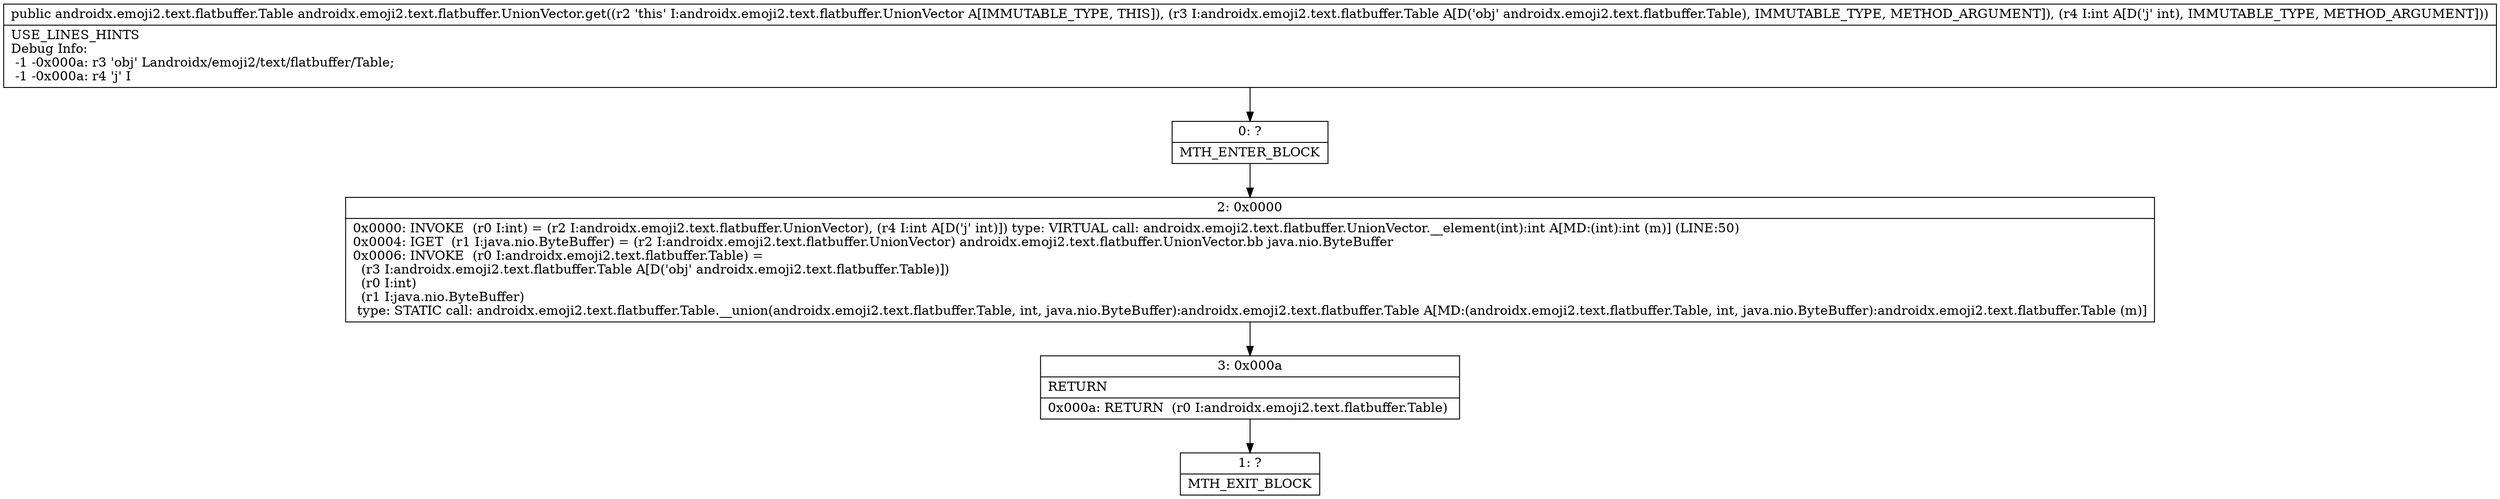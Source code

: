 digraph "CFG forandroidx.emoji2.text.flatbuffer.UnionVector.get(Landroidx\/emoji2\/text\/flatbuffer\/Table;I)Landroidx\/emoji2\/text\/flatbuffer\/Table;" {
Node_0 [shape=record,label="{0\:\ ?|MTH_ENTER_BLOCK\l}"];
Node_2 [shape=record,label="{2\:\ 0x0000|0x0000: INVOKE  (r0 I:int) = (r2 I:androidx.emoji2.text.flatbuffer.UnionVector), (r4 I:int A[D('j' int)]) type: VIRTUAL call: androidx.emoji2.text.flatbuffer.UnionVector.__element(int):int A[MD:(int):int (m)] (LINE:50)\l0x0004: IGET  (r1 I:java.nio.ByteBuffer) = (r2 I:androidx.emoji2.text.flatbuffer.UnionVector) androidx.emoji2.text.flatbuffer.UnionVector.bb java.nio.ByteBuffer \l0x0006: INVOKE  (r0 I:androidx.emoji2.text.flatbuffer.Table) = \l  (r3 I:androidx.emoji2.text.flatbuffer.Table A[D('obj' androidx.emoji2.text.flatbuffer.Table)])\l  (r0 I:int)\l  (r1 I:java.nio.ByteBuffer)\l type: STATIC call: androidx.emoji2.text.flatbuffer.Table.__union(androidx.emoji2.text.flatbuffer.Table, int, java.nio.ByteBuffer):androidx.emoji2.text.flatbuffer.Table A[MD:(androidx.emoji2.text.flatbuffer.Table, int, java.nio.ByteBuffer):androidx.emoji2.text.flatbuffer.Table (m)]\l}"];
Node_3 [shape=record,label="{3\:\ 0x000a|RETURN\l|0x000a: RETURN  (r0 I:androidx.emoji2.text.flatbuffer.Table) \l}"];
Node_1 [shape=record,label="{1\:\ ?|MTH_EXIT_BLOCK\l}"];
MethodNode[shape=record,label="{public androidx.emoji2.text.flatbuffer.Table androidx.emoji2.text.flatbuffer.UnionVector.get((r2 'this' I:androidx.emoji2.text.flatbuffer.UnionVector A[IMMUTABLE_TYPE, THIS]), (r3 I:androidx.emoji2.text.flatbuffer.Table A[D('obj' androidx.emoji2.text.flatbuffer.Table), IMMUTABLE_TYPE, METHOD_ARGUMENT]), (r4 I:int A[D('j' int), IMMUTABLE_TYPE, METHOD_ARGUMENT]))  | USE_LINES_HINTS\lDebug Info:\l  \-1 \-0x000a: r3 'obj' Landroidx\/emoji2\/text\/flatbuffer\/Table;\l  \-1 \-0x000a: r4 'j' I\l}"];
MethodNode -> Node_0;Node_0 -> Node_2;
Node_2 -> Node_3;
Node_3 -> Node_1;
}


